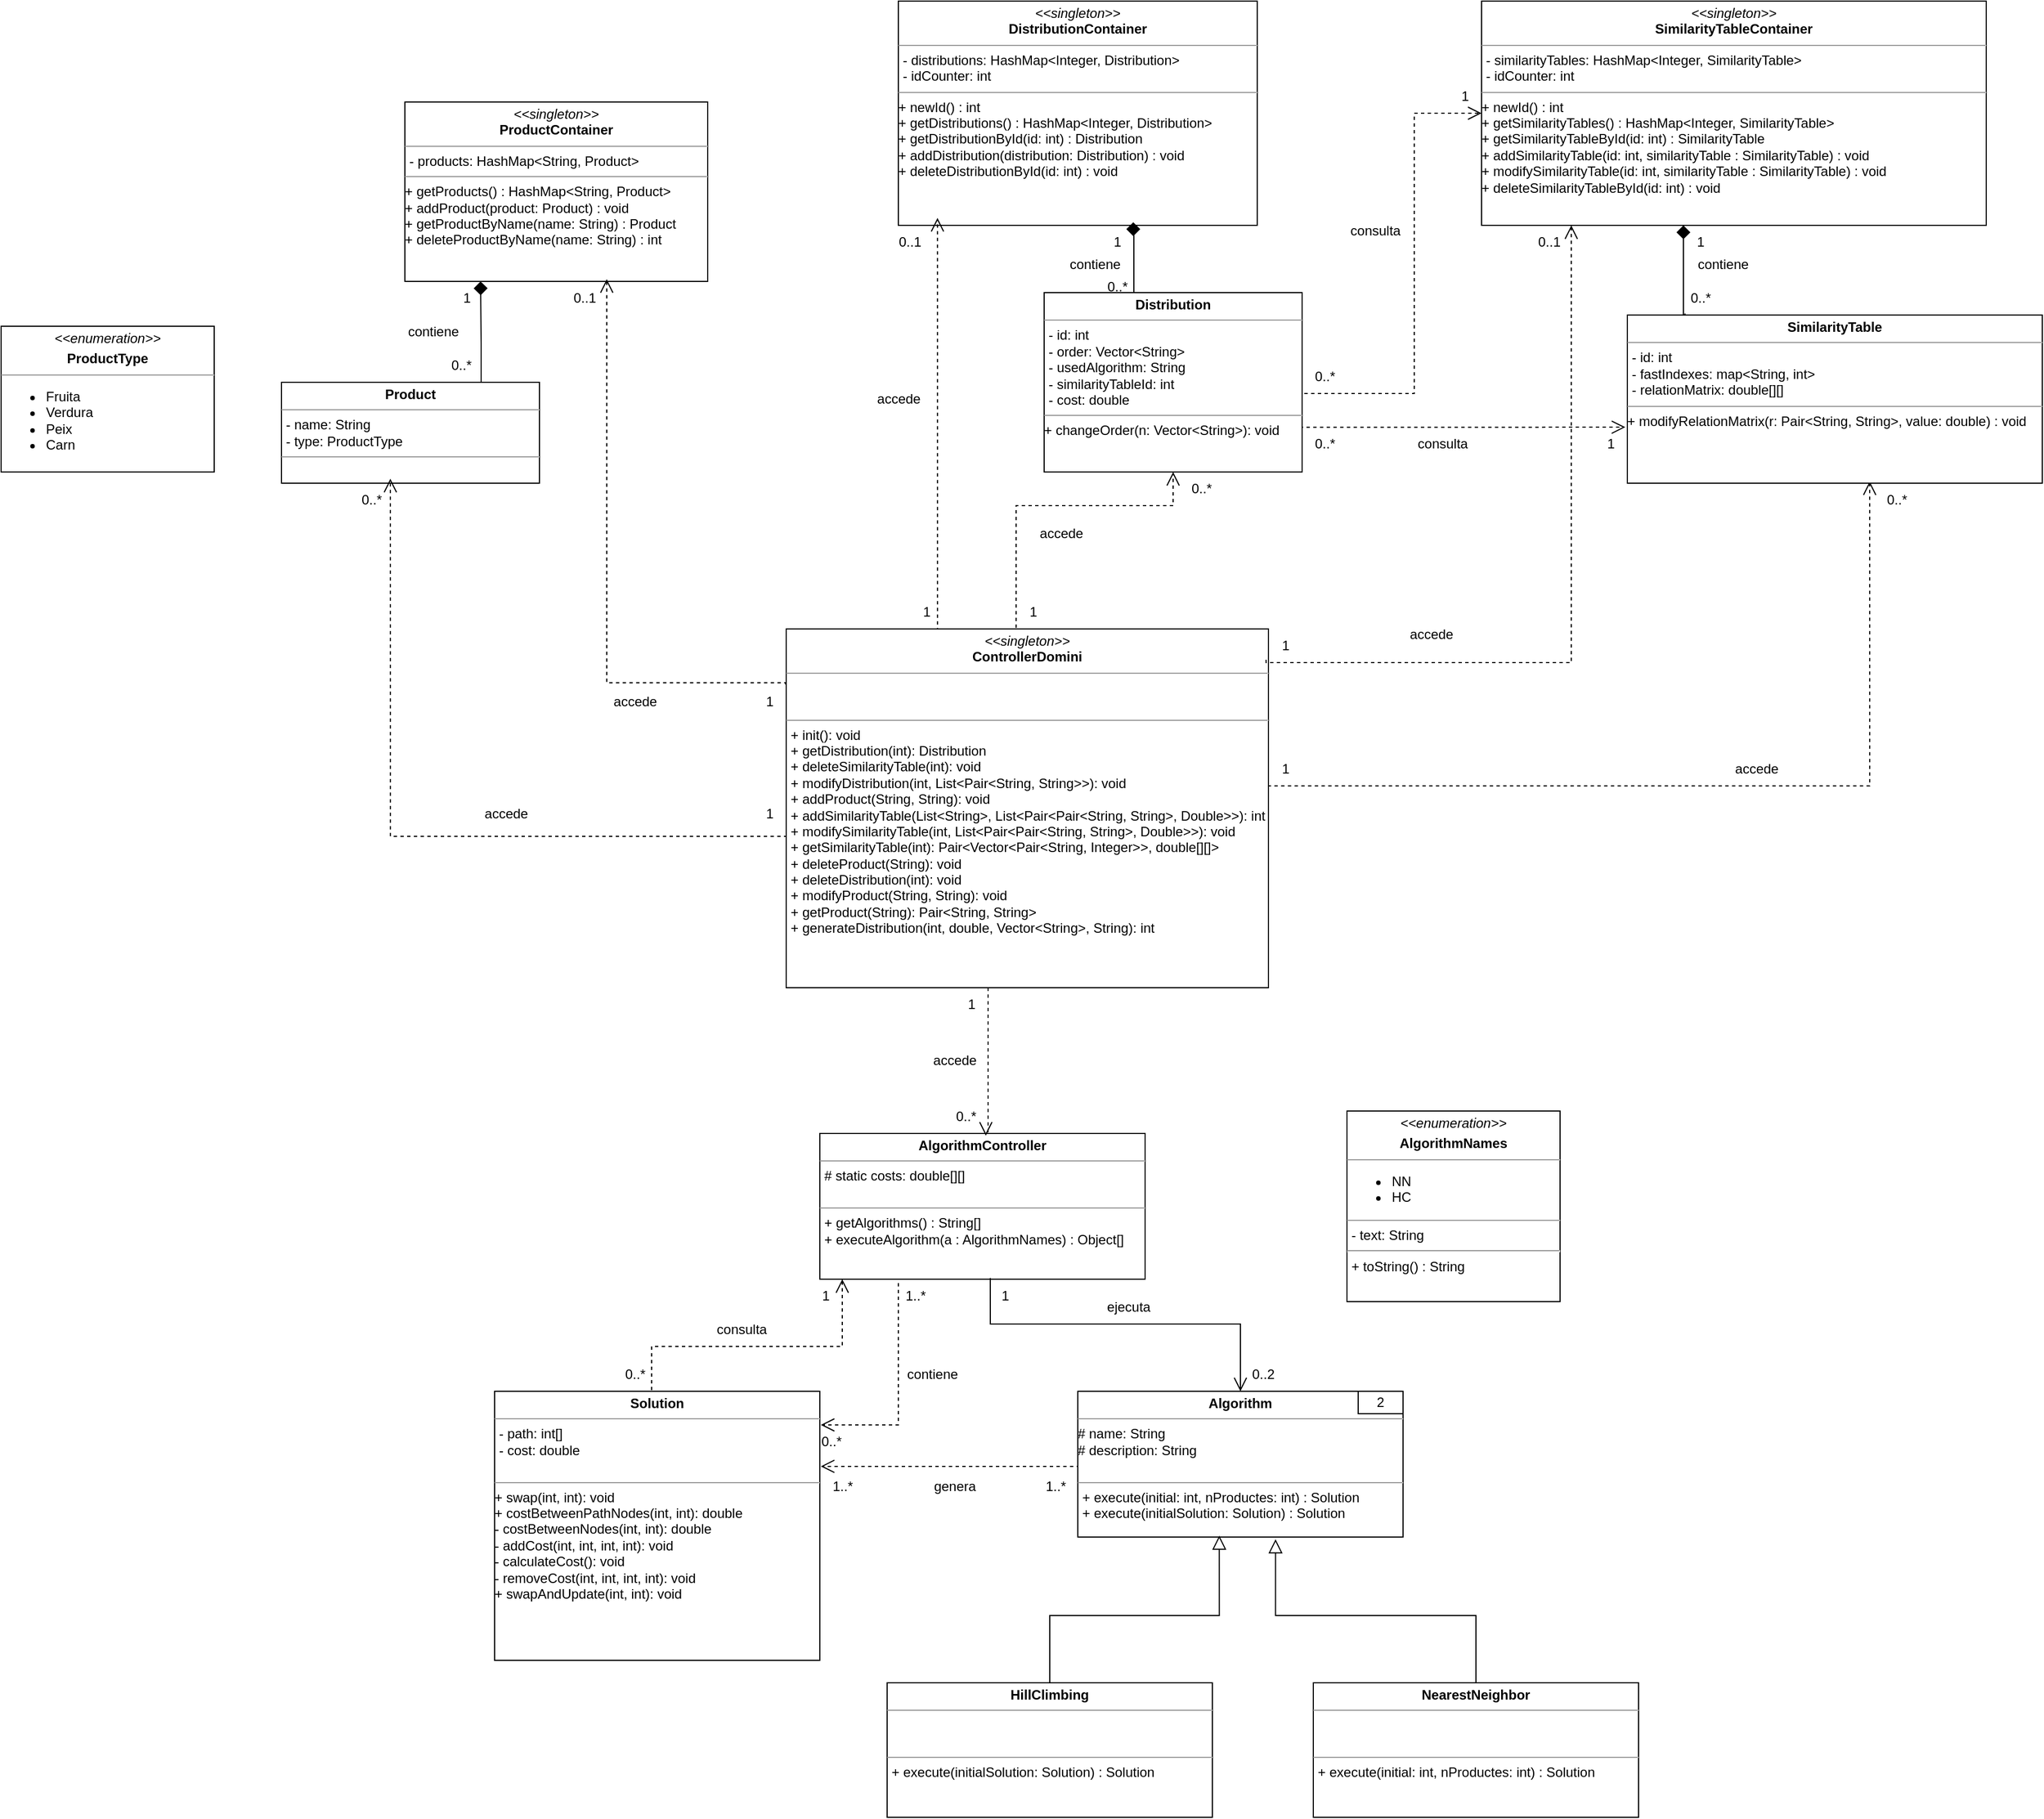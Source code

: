 <mxfile version="24.8.6">
  <diagram name="Page-1" id="c4acf3e9-155e-7222-9cf6-157b1a14988f">
    <mxGraphModel dx="2964" dy="2328" grid="1" gridSize="10" guides="1" tooltips="1" connect="1" arrows="1" fold="1" page="1" pageScale="1" pageWidth="850" pageHeight="1100" background="none" math="0" shadow="0">
      <root>
        <mxCell id="0" />
        <mxCell id="1" parent="0" />
        <mxCell id="5d2195bd80daf111-18" value="&lt;p style=&quot;margin:0px;margin-top:4px;text-align:center;&quot;&gt;&lt;i&gt;&amp;lt;&amp;lt;singleton&amp;gt;&amp;gt;&lt;/i&gt;&lt;b&gt;&lt;br&gt;ControllerDomini&lt;/b&gt;&lt;br&gt;&lt;b&gt;&lt;/b&gt;&lt;/p&gt;&lt;hr size=&quot;1&quot;&gt;&lt;p style=&quot;margin:0px;margin-left:4px;&quot;&gt;&lt;br&gt;&lt;br&gt;&lt;/p&gt;&lt;hr size=&quot;1&quot;&gt;&lt;p style=&quot;margin:0px;margin-left:4px;&quot;&gt;+ init(): void&lt;/p&gt;&lt;p style=&quot;margin:0px;margin-left:4px;&quot;&gt;+ getDistribution(int): Distribution&lt;br&gt;+ deleteSimilarityTable(int): void&lt;br&gt;+ modifyDistribution(int, List&amp;lt;Pair&amp;lt;String, String&amp;gt;&amp;gt;): void&lt;br&gt;+ addProduct(String, String): void&lt;br&gt;+ addSimilarityTable(List&amp;lt;String&amp;gt;, List&amp;lt;Pair&amp;lt;Pair&amp;lt;String, String&amp;gt;, Double&amp;gt;&amp;gt;): int&lt;br&gt;+ modifySimilarityTable(int, List&amp;lt;Pair&amp;lt;Pair&amp;lt;String, String&amp;gt;, Double&amp;gt;&amp;gt;): void&lt;br&gt;+ getSimilarityTable(int): Pair&amp;lt;Vector&amp;lt;Pair&amp;lt;String, Integer&amp;gt;&amp;gt;, double[][]&amp;gt;&lt;br&gt;+ deleteProduct(String): void&lt;br&gt;+ deleteDistribution(int): void&lt;br&gt;+ modifyProduct(String, String): void&lt;br&gt;+ getProduct(String): Pair&amp;lt;String, String&amp;gt;&lt;br&gt;+ generateDistribution(int, double, Vector&amp;lt;String&amp;gt;, String): int&lt;/p&gt;&lt;p style=&quot;margin:0px;margin-left:4px;&quot;&gt;&lt;br&gt;&lt;/p&gt;" style="verticalAlign=top;align=left;overflow=fill;fontSize=12;fontFamily=Helvetica;html=1;rounded=0;shadow=0;comic=0;labelBackgroundColor=none;strokeWidth=1" parent="1" vertex="1">
          <mxGeometry x="100" y="440" width="430" height="320" as="geometry" />
        </mxCell>
        <mxCell id="5d2195bd80daf111-19" value="&lt;p style=&quot;margin:0px;margin-top:4px;text-align:center;&quot;&gt;&lt;i&gt;&amp;lt;&amp;lt;singleton&amp;gt;&amp;gt;&lt;/i&gt;&lt;br&gt;&lt;b&gt;ProductContainer&lt;/b&gt;&lt;br&gt;&lt;/p&gt;&lt;hr size=&quot;1&quot;&gt;&lt;p style=&quot;margin:0px;margin-left:4px;&quot;&gt;- products: HashMap&amp;lt;String, Product&amp;gt;&lt;br&gt;&lt;/p&gt;&lt;hr size=&quot;1&quot;&gt;&lt;div&gt;+ getProducts() : HashMap&amp;lt;String, Product&amp;gt;&lt;/div&gt;&lt;div&gt;+ addProduct(product: Product) : void&lt;/div&gt;&lt;div&gt;+ getProductByName(name: String) : Product&lt;/div&gt;&lt;div&gt;+ deleteProductByName(name: String) : int&lt;/div&gt;&lt;div&gt;&lt;br&gt;&lt;/div&gt;" style="verticalAlign=top;align=left;overflow=fill;fontSize=12;fontFamily=Helvetica;html=1;rounded=0;shadow=0;comic=0;labelBackgroundColor=none;strokeWidth=1" parent="1" vertex="1">
          <mxGeometry x="-240" y="-30" width="270" height="160" as="geometry" />
        </mxCell>
        <mxCell id="o_0gdXoLwNtmtSE5rqsJ-3" value="&lt;p style=&quot;margin:0px;margin-top:4px;text-align:center;&quot;&gt;&lt;b&gt;Product&lt;/b&gt;&lt;br&gt;&lt;/p&gt;&lt;hr size=&quot;1&quot;&gt;&lt;p style=&quot;margin:0px;margin-left:4px;&quot;&gt;- name: String&lt;/p&gt;&lt;p style=&quot;margin:0px;margin-left:4px;&quot;&gt;- type: ProductType&lt;br&gt;&lt;/p&gt;&lt;hr size=&quot;1&quot;&gt;&lt;div&gt;&lt;br&gt;&lt;/div&gt;" style="verticalAlign=top;align=left;overflow=fill;fontSize=12;fontFamily=Helvetica;html=1;rounded=0;shadow=0;comic=0;labelBackgroundColor=none;strokeWidth=1" parent="1" vertex="1">
          <mxGeometry x="-350" y="220" width="230" height="90" as="geometry" />
        </mxCell>
        <mxCell id="o_0gdXoLwNtmtSE5rqsJ-5" value="&lt;p style=&quot;margin:0px;margin-top:4px;text-align:center;&quot;&gt;&lt;i&gt;&amp;lt;&amp;lt;singleton&amp;gt;&amp;gt;&lt;/i&gt;&lt;br&gt;&lt;b&gt;DistributionContainer&lt;/b&gt;&lt;br&gt;&lt;/p&gt;&lt;hr size=&quot;1&quot;&gt;&lt;p style=&quot;margin:0px;margin-left:4px;&quot;&gt;- distributions: HashMap&amp;lt;Integer, Distribution&amp;gt;&lt;/p&gt;&lt;p style=&quot;margin:0px;margin-left:4px;&quot;&gt;- idCounter: int&lt;br&gt;&lt;/p&gt;&lt;hr size=&quot;1&quot;&gt;+ newId() : int&lt;div&gt;+ getDistributions() : HashMap&amp;lt;Integer, Distribution&amp;gt;&lt;/div&gt;&lt;div&gt;+ getDistributionById(id: int) : Distribution&lt;/div&gt;&lt;div&gt;+ addDistribution(distribution: Distribution) : void&lt;/div&gt;&lt;div&gt;+ deleteDistributionById(id: int) : void&lt;/div&gt;&lt;div&gt;&lt;br&gt;&lt;/div&gt;" style="verticalAlign=top;align=left;overflow=fill;fontSize=12;fontFamily=Helvetica;html=1;rounded=0;shadow=0;comic=0;labelBackgroundColor=none;strokeWidth=1" parent="1" vertex="1">
          <mxGeometry x="200" y="-120" width="320" height="200" as="geometry" />
        </mxCell>
        <mxCell id="o_0gdXoLwNtmtSE5rqsJ-8" value="&lt;p style=&quot;margin:0px;margin-top:4px;text-align:center;&quot;&gt;&lt;i&gt;&amp;lt;&amp;lt;singleton&amp;gt;&amp;gt;&lt;/i&gt;&lt;br&gt;&lt;b&gt;SimilarityTableContainer&lt;/b&gt;&lt;br&gt;&lt;/p&gt;&lt;hr size=&quot;1&quot;&gt;&lt;p style=&quot;margin:0px;margin-left:4px;&quot;&gt;- similarityTables: HashMap&amp;lt;Integer, SimilarityTable&amp;gt;&lt;/p&gt;&lt;p style=&quot;margin:0px;margin-left:4px;&quot;&gt;- idCounter: int&lt;br&gt;&lt;/p&gt;&lt;hr size=&quot;1&quot;&gt;+ newId() : int&lt;div&gt;+ getSimilarityTables() : HashMap&amp;lt;Integer, SimilarityTable&amp;gt;&lt;/div&gt;&lt;div&gt;+ getSimilarityTableById(id: int) : SimilarityTable&lt;/div&gt;&lt;div&gt;+ addSimilarityTable(id: int, similarityTable : SimilarityTable) : void&lt;/div&gt;&lt;div&gt;+ modifySimilarityTable(i&lt;span style=&quot;background-color: initial;&quot;&gt;d: int, similarityTable : SimilarityTable) : void&lt;/span&gt;&lt;/div&gt;&lt;div&gt;&lt;span style=&quot;background-color: initial;&quot;&gt;+ deleteSimilarityTableById(id: int) : void&lt;/span&gt;&lt;/div&gt;&lt;div&gt;&lt;br&gt;&lt;/div&gt;&lt;div&gt;&lt;br&gt;&lt;/div&gt;" style="verticalAlign=top;align=left;overflow=fill;fontSize=12;fontFamily=Helvetica;html=1;rounded=0;shadow=0;comic=0;labelBackgroundColor=none;strokeWidth=1" parent="1" vertex="1">
          <mxGeometry x="720" y="-120" width="450" height="200" as="geometry" />
        </mxCell>
        <mxCell id="o_0gdXoLwNtmtSE5rqsJ-13" style="edgeStyle=orthogonalEdgeStyle;rounded=0;html=1;labelBackgroundColor=none;startFill=0;endArrow=open;endFill=0;endSize=10;fontFamily=Verdana;fontSize=10;dashed=1;entryX=0.109;entryY=0.967;entryDx=0;entryDy=0;exitX=0.5;exitY=0;exitDx=0;exitDy=0;entryPerimeter=0;" parent="1" source="5d2195bd80daf111-18" target="o_0gdXoLwNtmtSE5rqsJ-5" edge="1">
          <mxGeometry relative="1" as="geometry">
            <mxPoint x="-115" as="sourcePoint" />
            <mxPoint x="242" y="-143" as="targetPoint" />
            <Array as="points">
              <mxPoint x="235" y="440" />
            </Array>
          </mxGeometry>
        </mxCell>
        <mxCell id="o_0gdXoLwNtmtSE5rqsJ-14" style="edgeStyle=orthogonalEdgeStyle;rounded=0;html=1;labelBackgroundColor=none;startFill=0;endArrow=open;endFill=0;endSize=10;fontFamily=Verdana;fontSize=10;dashed=1;entryX=0.5;entryY=1;entryDx=0;entryDy=0;" parent="1" target="leg5VeV8DFPGX0qlEcWY-4" edge="1">
          <mxGeometry relative="1" as="geometry">
            <mxPoint x="310" y="440" as="sourcePoint" />
            <mxPoint x="449.85" y="298.95" as="targetPoint" />
            <Array as="points">
              <mxPoint x="305" y="440" />
              <mxPoint x="305" y="330" />
              <mxPoint x="445" y="330" />
            </Array>
          </mxGeometry>
        </mxCell>
        <mxCell id="o_0gdXoLwNtmtSE5rqsJ-15" style="edgeStyle=orthogonalEdgeStyle;rounded=0;html=1;labelBackgroundColor=none;startFill=0;endArrow=open;endFill=0;endSize=10;fontFamily=Verdana;fontSize=10;dashed=1;entryX=0.584;entryY=0.989;entryDx=0;entryDy=0;exitX=1;exitY=0.379;exitDx=0;exitDy=0;exitPerimeter=0;entryPerimeter=0;" parent="1" source="5d2195bd80daf111-18" target="leg5VeV8DFPGX0qlEcWY-3" edge="1">
          <mxGeometry relative="1" as="geometry">
            <mxPoint x="320" y="450" as="sourcePoint" />
            <mxPoint x="995" y="305" as="targetPoint" />
            <Array as="points">
              <mxPoint x="1066" y="580" />
            </Array>
          </mxGeometry>
        </mxCell>
        <mxCell id="o_0gdXoLwNtmtSE5rqsJ-16" style="edgeStyle=orthogonalEdgeStyle;rounded=0;html=1;labelBackgroundColor=none;startFill=0;endArrow=open;endFill=0;endSize=10;fontFamily=Verdana;fontSize=10;dashed=1;exitX=0.995;exitY=0.086;exitDx=0;exitDy=0;exitPerimeter=0;" parent="1" source="5d2195bd80daf111-18" edge="1">
          <mxGeometry relative="1" as="geometry">
            <mxPoint x="400" y="503" as="sourcePoint" />
            <mxPoint x="800" y="80" as="targetPoint" />
            <Array as="points">
              <mxPoint x="528" y="470" />
              <mxPoint x="800" y="470" />
            </Array>
          </mxGeometry>
        </mxCell>
        <mxCell id="o_0gdXoLwNtmtSE5rqsJ-17" style="edgeStyle=orthogonalEdgeStyle;rounded=0;html=1;labelBackgroundColor=none;startFill=0;endArrow=open;endFill=0;endSize=10;fontFamily=Verdana;fontSize=10;dashed=1;entryX=0.422;entryY=0.956;entryDx=0;entryDy=0;exitX=0;exitY=0.5;exitDx=0;exitDy=0;entryPerimeter=0;" parent="1" source="5d2195bd80daf111-18" target="o_0gdXoLwNtmtSE5rqsJ-3" edge="1">
          <mxGeometry relative="1" as="geometry">
            <mxPoint x="400" y="503" as="sourcePoint" />
            <mxPoint x="1005" y="315" as="targetPoint" />
            <Array as="points">
              <mxPoint x="-253" y="625" />
            </Array>
          </mxGeometry>
        </mxCell>
        <mxCell id="o_0gdXoLwNtmtSE5rqsJ-19" style="edgeStyle=orthogonalEdgeStyle;rounded=0;html=1;labelBackgroundColor=none;startFill=0;endArrow=open;endFill=0;endSize=10;fontFamily=Verdana;fontSize=10;dashed=1;exitX=-0.001;exitY=0.155;exitDx=0;exitDy=0;exitPerimeter=0;" parent="1" source="5d2195bd80daf111-18" edge="1">
          <mxGeometry relative="1" as="geometry">
            <mxPoint x="90" y="481" as="sourcePoint" />
            <mxPoint x="-60" y="128" as="targetPoint" />
            <Array as="points">
              <mxPoint x="100" y="488" />
              <mxPoint x="-60" y="488" />
            </Array>
          </mxGeometry>
        </mxCell>
        <mxCell id="o_0gdXoLwNtmtSE5rqsJ-20" style="edgeStyle=orthogonalEdgeStyle;rounded=0;html=1;labelBackgroundColor=none;startFill=0;endArrow=diamond;endFill=1;endSize=10;fontFamily=Verdana;fontSize=10;entryX=0.674;entryY=1.017;entryDx=0;entryDy=0;entryPerimeter=0;exitX=0.25;exitY=0;exitDx=0;exitDy=0;" parent="1" source="leg5VeV8DFPGX0qlEcWY-4" target="o_0gdXoLwNtmtSE5rqsJ-5" edge="1">
          <mxGeometry relative="1" as="geometry">
            <mxPoint x="365" y="148" as="sourcePoint" />
            <mxPoint x="245" y="86" as="targetPoint" />
            <Array as="points">
              <mxPoint x="387" y="175" />
              <mxPoint x="410" y="175" />
              <mxPoint x="410" y="83" />
            </Array>
          </mxGeometry>
        </mxCell>
        <mxCell id="o_0gdXoLwNtmtSE5rqsJ-21" style="edgeStyle=orthogonalEdgeStyle;rounded=0;html=1;labelBackgroundColor=none;startFill=0;endArrow=diamond;endFill=1;endSize=10;fontFamily=Verdana;fontSize=10;exitX=0.22;exitY=-0.009;exitDx=0;exitDy=0;exitPerimeter=0;" parent="1" edge="1">
          <mxGeometry relative="1" as="geometry">
            <mxPoint x="901.34" y="158.65" as="sourcePoint" />
            <mxPoint x="900" y="80" as="targetPoint" />
            <Array as="points">
              <mxPoint x="900.94" y="176" />
              <mxPoint x="899.94" y="176" />
            </Array>
          </mxGeometry>
        </mxCell>
        <mxCell id="o_0gdXoLwNtmtSE5rqsJ-22" style="edgeStyle=orthogonalEdgeStyle;rounded=0;html=1;labelBackgroundColor=none;startFill=0;endArrow=diamond;endFill=1;endSize=10;fontFamily=Verdana;fontSize=10;entryX=0.25;entryY=1;entryDx=0;entryDy=0;exitX=0.75;exitY=0;exitDx=0;exitDy=0;" parent="1" source="o_0gdXoLwNtmtSE5rqsJ-3" target="5d2195bd80daf111-19" edge="1">
          <mxGeometry relative="1" as="geometry">
            <mxPoint x="-182" y="170" as="sourcePoint" />
            <mxPoint x="375" y="92" as="targetPoint" />
            <Array as="points">
              <mxPoint x="-172" y="220" />
              <mxPoint x="-172" y="185" />
            </Array>
          </mxGeometry>
        </mxCell>
        <mxCell id="o_0gdXoLwNtmtSE5rqsJ-23" value="&lt;p style=&quot;margin:0px;margin-top:4px;text-align:center;&quot;&gt;&lt;b&gt;AlgorithmController&lt;/b&gt;&lt;br&gt;&lt;/p&gt;&lt;hr size=&quot;1&quot;&gt;&lt;p style=&quot;margin:0px;margin-left:4px;&quot;&gt;# static costs: double[][]&lt;br&gt;&lt;/p&gt;&lt;p style=&quot;margin:0px;margin-left:4px;&quot;&gt;&lt;br&gt;&lt;/p&gt;&lt;hr size=&quot;1&quot;&gt;&lt;p style=&quot;margin:0px;margin-left:4px;&quot;&gt;+ getAlgorithms() : String[]&lt;/p&gt;&lt;p style=&quot;margin:0px;margin-left:4px;&quot;&gt;+ executeAlgorithm(a : AlgorithmNames) : Object[]&lt;br&gt;&lt;/p&gt;" style="verticalAlign=top;align=left;overflow=fill;fontSize=12;fontFamily=Helvetica;html=1;rounded=0;shadow=0;comic=0;labelBackgroundColor=none;strokeWidth=1" parent="1" vertex="1">
          <mxGeometry x="130" y="890" width="290" height="130" as="geometry" />
        </mxCell>
        <mxCell id="o_0gdXoLwNtmtSE5rqsJ-24" value="&lt;p style=&quot;margin:0px;margin-top:4px;text-align:center;&quot;&gt;&lt;b&gt;Algorithm&lt;/b&gt;&lt;br&gt;&lt;/p&gt;&lt;hr size=&quot;1&quot;&gt;&lt;div&gt;# name: String&lt;/div&gt;&lt;div&gt;# description: String&lt;/div&gt;&lt;p style=&quot;margin:0px;margin-left:4px;&quot;&gt;&lt;br&gt;&lt;/p&gt;&lt;hr size=&quot;1&quot;&gt;&lt;p style=&quot;margin:0px;margin-left:4px;&quot;&gt;+ execute(initial: int, nProductes: int) : Solution&lt;br&gt;&lt;/p&gt;&lt;p style=&quot;margin:0px;margin-left:4px;&quot;&gt;+ execute(initialSolution: Solution) : Solution&lt;br&gt;&lt;/p&gt;" style="verticalAlign=top;align=left;overflow=fill;fontSize=12;fontFamily=Helvetica;html=1;rounded=0;shadow=0;comic=0;labelBackgroundColor=none;strokeWidth=1" parent="1" vertex="1">
          <mxGeometry x="360" y="1120" width="290" height="130" as="geometry" />
        </mxCell>
        <mxCell id="o_0gdXoLwNtmtSE5rqsJ-25" value="&lt;p style=&quot;margin:0px;margin-top:4px;text-align:center;&quot;&gt;&lt;b&gt;HillClimbing&lt;/b&gt;&lt;br&gt;&lt;/p&gt;&lt;hr size=&quot;1&quot;&gt;&lt;div&gt;&lt;br&gt;&lt;/div&gt;&lt;br&gt;&lt;hr size=&quot;1&quot;&gt;&lt;p style=&quot;margin:0px;margin-left:4px;&quot;&gt;+ execute(initialSolution: Solution) : Solution&lt;br&gt;&lt;/p&gt;" style="verticalAlign=top;align=left;overflow=fill;fontSize=12;fontFamily=Helvetica;html=1;rounded=0;shadow=0;comic=0;labelBackgroundColor=none;strokeWidth=1" parent="1" vertex="1">
          <mxGeometry x="190" y="1380" width="290" height="120" as="geometry" />
        </mxCell>
        <mxCell id="o_0gdXoLwNtmtSE5rqsJ-26" value="&lt;p style=&quot;margin:0px;margin-top:4px;text-align:center;&quot;&gt;&lt;b&gt;NearestNeighbor&lt;/b&gt;&lt;br&gt;&lt;/p&gt;&lt;hr size=&quot;1&quot;&gt;&lt;div&gt;&lt;br&gt;&lt;/div&gt;&lt;br&gt;&lt;hr size=&quot;1&quot;&gt;&lt;p style=&quot;margin:0px;margin-left:4px;&quot;&gt;+ execute(initial: int, nProductes: int) : Solution&lt;/p&gt;" style="verticalAlign=top;align=left;overflow=fill;fontSize=12;fontFamily=Helvetica;html=1;rounded=0;shadow=0;comic=0;labelBackgroundColor=none;strokeWidth=1" parent="1" vertex="1">
          <mxGeometry x="570" y="1380" width="290" height="120" as="geometry" />
        </mxCell>
        <mxCell id="o_0gdXoLwNtmtSE5rqsJ-27" value="&lt;p style=&quot;margin:0px;margin-top:4px;text-align:center;&quot;&gt;&lt;i&gt;&amp;lt;&amp;lt;enumeration&amp;gt;&amp;gt;&lt;/i&gt;&lt;/p&gt;&lt;p style=&quot;margin:0px;margin-top:4px;text-align:center;&quot;&gt;&lt;b&gt;AlgorithmNames&lt;/b&gt;&lt;br&gt;&lt;/p&gt;&lt;hr size=&quot;1&quot;&gt;&lt;ul&gt;&lt;li&gt;NN&lt;/li&gt;&lt;li&gt;HC&lt;br&gt;&lt;/li&gt;&lt;/ul&gt;&lt;hr size=&quot;1&quot;&gt;&lt;p style=&quot;margin:0px;margin-left:4px;&quot;&gt;- text: String&lt;br&gt;&lt;/p&gt;&lt;hr&gt;&lt;p style=&quot;margin:0px;margin-left:4px;&quot;&gt;+ toString() : String&lt;br&gt;&lt;/p&gt;" style="verticalAlign=top;align=left;overflow=fill;fontSize=12;fontFamily=Helvetica;html=1;rounded=0;shadow=0;comic=0;labelBackgroundColor=none;strokeWidth=1" parent="1" vertex="1">
          <mxGeometry x="600" y="870" width="190" height="170" as="geometry" />
        </mxCell>
        <mxCell id="o_0gdXoLwNtmtSE5rqsJ-28" value="&lt;p style=&quot;margin:0px;margin-top:4px;text-align:center;&quot;&gt;&lt;b&gt;Solution&lt;/b&gt;&lt;br&gt;&lt;/p&gt;&lt;hr size=&quot;1&quot;&gt;&lt;p style=&quot;margin:0px;margin-left:4px;&quot;&gt;- path: int[]&lt;/p&gt;&lt;p style=&quot;margin:0px;margin-left:4px;&quot;&gt;- cost: double&lt;br&gt;&lt;/p&gt;&lt;p style=&quot;margin:0px;margin-left:4px;&quot;&gt;&lt;br&gt;&lt;/p&gt;&lt;hr size=&quot;1&quot;&gt;+ swap(int, int): void&lt;br&gt;+ costBetweenPathNodes(int, int): double&lt;br&gt;- costBetweenNodes(int, int): double&lt;br&gt;- addCost(int, int, int, int): void&lt;br&gt;- calculateCost(): void&lt;br&gt;- removeCost(int, int, int, int): void&lt;br&gt;+ swapAndUpdate(int, int): void&lt;p style=&quot;margin:0px;margin-left:4px;&quot;&gt;&lt;br&gt;&lt;/p&gt;&lt;p style=&quot;margin:0px;margin-left:4px;&quot;&gt;&lt;br&gt;&lt;/p&gt;&lt;p style=&quot;margin:0px;margin-left:4px;&quot;&gt;&lt;br&gt;&lt;/p&gt;" style="verticalAlign=top;align=left;overflow=fill;fontSize=12;fontFamily=Helvetica;html=1;rounded=0;shadow=0;comic=0;labelBackgroundColor=none;strokeWidth=1" parent="1" vertex="1">
          <mxGeometry x="-160" y="1120" width="290" height="240" as="geometry" />
        </mxCell>
        <mxCell id="o_0gdXoLwNtmtSE5rqsJ-29" style="edgeStyle=orthogonalEdgeStyle;rounded=0;html=1;labelBackgroundColor=none;startFill=0;endArrow=open;endFill=0;endSize=10;fontFamily=Verdana;fontSize=10;dashed=1;entryX=0.95;entryY=1.067;entryDx=0;entryDy=0;entryPerimeter=0;" parent="1" target="ZE3-q8Mmw-gpvnjC5klC-24" edge="1">
          <mxGeometry relative="1" as="geometry">
            <mxPoint x="280" y="760" as="sourcePoint" />
            <mxPoint x="-243" y="281" as="targetPoint" />
            <Array as="points">
              <mxPoint x="280" y="760" />
              <mxPoint x="280" y="890" />
              <mxPoint x="278" y="890" />
            </Array>
          </mxGeometry>
        </mxCell>
        <mxCell id="o_0gdXoLwNtmtSE5rqsJ-31" style="edgeStyle=orthogonalEdgeStyle;rounded=0;html=1;labelBackgroundColor=none;startFill=0;endArrow=open;endFill=0;endSize=10;fontFamily=Verdana;fontSize=10;exitX=0.524;exitY=0.992;exitDx=0;exitDy=0;exitPerimeter=0;entryX=0.5;entryY=0;entryDx=0;entryDy=0;startArrow=none;targetPerimeterSpacing=10;sourcePerimeterSpacing=10;startSize=10;" parent="1" source="o_0gdXoLwNtmtSE5rqsJ-23" target="o_0gdXoLwNtmtSE5rqsJ-24" edge="1">
          <mxGeometry relative="1" as="geometry">
            <mxPoint x="285" y="1030" as="sourcePoint" />
            <mxPoint x="510" y="1150" as="targetPoint" />
            <Array as="points">
              <mxPoint x="282" y="1060" />
              <mxPoint x="505" y="1060" />
            </Array>
          </mxGeometry>
        </mxCell>
        <mxCell id="o_0gdXoLwNtmtSE5rqsJ-32" style="edgeStyle=orthogonalEdgeStyle;rounded=0;html=1;labelBackgroundColor=none;startFill=0;endArrow=open;endFill=0;endSize=10;fontFamily=Verdana;fontSize=10;dashed=1;entryX=1.003;entryY=0.279;entryDx=0;entryDy=0;entryPerimeter=0;exitX=0;exitY=0.5;exitDx=0;exitDy=0;" parent="1" source="o_0gdXoLwNtmtSE5rqsJ-24" target="o_0gdXoLwNtmtSE5rqsJ-28" edge="1">
          <mxGeometry relative="1" as="geometry">
            <mxPoint x="260" y="1030" as="sourcePoint" />
            <mxPoint x="9" y="1126" as="targetPoint" />
            <Array as="points">
              <mxPoint x="360" y="1187" />
            </Array>
          </mxGeometry>
        </mxCell>
        <mxCell id="leg5VeV8DFPGX0qlEcWY-1" style="edgeStyle=orthogonalEdgeStyle;rounded=0;html=1;labelBackgroundColor=none;startFill=0;endArrow=block;endFill=0;endSize=10;fontFamily=Verdana;fontSize=10;exitX=0.5;exitY=0;exitDx=0;exitDy=0;entryX=0.435;entryY=0.99;entryDx=0;entryDy=0;entryPerimeter=0;" parent="1" source="o_0gdXoLwNtmtSE5rqsJ-25" target="o_0gdXoLwNtmtSE5rqsJ-24" edge="1">
          <mxGeometry relative="1" as="geometry">
            <mxPoint x="413" y="1340" as="sourcePoint" />
            <mxPoint x="450" y="1250" as="targetPoint" />
            <Array as="points">
              <mxPoint x="335" y="1320" />
              <mxPoint x="486" y="1320" />
            </Array>
          </mxGeometry>
        </mxCell>
        <mxCell id="leg5VeV8DFPGX0qlEcWY-2" style="edgeStyle=orthogonalEdgeStyle;rounded=0;html=1;labelBackgroundColor=none;startFill=0;endArrow=block;endFill=0;endSize=10;fontFamily=Verdana;fontSize=10;exitX=0.5;exitY=0;exitDx=0;exitDy=0;entryX=0.608;entryY=1.015;entryDx=0;entryDy=0;entryPerimeter=0;" parent="1" source="o_0gdXoLwNtmtSE5rqsJ-26" target="o_0gdXoLwNtmtSE5rqsJ-24" edge="1">
          <mxGeometry relative="1" as="geometry">
            <mxPoint x="345" y="1390" as="sourcePoint" />
            <mxPoint x="510" y="1260" as="targetPoint" />
            <Array as="points">
              <mxPoint x="715" y="1320" />
              <mxPoint x="536" y="1320" />
            </Array>
          </mxGeometry>
        </mxCell>
        <mxCell id="leg5VeV8DFPGX0qlEcWY-3" value="&lt;p style=&quot;margin:0px;margin-top:4px;text-align:center;&quot;&gt;&lt;b&gt;SimilarityTable&lt;/b&gt;&lt;br&gt;&lt;/p&gt;&lt;hr size=&quot;1&quot;&gt;&lt;p style=&quot;margin:0px;margin-left:4px;&quot;&gt;- id: int&lt;/p&gt;&lt;p style=&quot;margin:0px;margin-left:4px;&quot;&gt;- fastIndexes: map&amp;lt;String, int&amp;gt;&lt;/p&gt;&lt;p style=&quot;margin:0px;margin-left:4px;&quot;&gt;- relationMatrix: double[][]&lt;br&gt;&lt;/p&gt;&lt;hr size=&quot;1&quot;&gt;+ modifyRelationMatrix(r: Pair&amp;lt;String, String&amp;gt;, value: double) : void" style="verticalAlign=top;align=left;overflow=fill;fontSize=12;fontFamily=Helvetica;html=1;rounded=0;shadow=0;comic=0;labelBackgroundColor=none;strokeWidth=1" parent="1" vertex="1">
          <mxGeometry x="850" y="160" width="370" height="150" as="geometry" />
        </mxCell>
        <mxCell id="leg5VeV8DFPGX0qlEcWY-4" value="&lt;p style=&quot;margin:0px;margin-top:4px;text-align:center;&quot;&gt;&lt;b&gt;Distribution&lt;/b&gt;&lt;br&gt;&lt;/p&gt;&lt;hr size=&quot;1&quot;&gt;&lt;p style=&quot;margin:0px;margin-left:4px;&quot;&gt;- id: int&lt;/p&gt;&lt;p style=&quot;margin:0px;margin-left:4px;&quot;&gt;- order: Vector&amp;lt;String&amp;gt;&lt;br&gt;&lt;/p&gt;&lt;p style=&quot;margin:0px;margin-left:4px;&quot;&gt;- usedAlgorithm: String&lt;br&gt; - similarityTableId: int&lt;br&gt; - cost: double&lt;br&gt;&lt;/p&gt;&lt;hr size=&quot;1&quot;&gt;+ changeOrder(n: Vector&amp;lt;String&amp;gt;): void" style="verticalAlign=top;align=left;overflow=fill;fontSize=12;fontFamily=Helvetica;html=1;rounded=0;shadow=0;comic=0;labelBackgroundColor=none;strokeWidth=1" parent="1" vertex="1">
          <mxGeometry x="330" y="140" width="230" height="160" as="geometry" />
        </mxCell>
        <mxCell id="leg5VeV8DFPGX0qlEcWY-5" value="&lt;p style=&quot;margin:0px;margin-top:4px;text-align:center;&quot;&gt;&lt;i&gt;&amp;lt;&amp;lt;enumeration&amp;gt;&amp;gt;&lt;/i&gt;&lt;/p&gt;&lt;p style=&quot;margin:0px;margin-top:4px;text-align:center;&quot;&gt;&lt;b&gt;ProductType&lt;/b&gt;&lt;br&gt;&lt;/p&gt;&lt;hr size=&quot;1&quot;&gt;&lt;ul&gt;&lt;li&gt;Fruita&lt;/li&gt;&lt;li&gt;Verdura&lt;/li&gt;&lt;li&gt;Peix&lt;/li&gt;&lt;li&gt;Carn&lt;/li&gt;&lt;/ul&gt;&lt;p style=&quot;margin:0px;margin-left:4px;&quot;&gt;&lt;br&gt;&lt;/p&gt;" style="verticalAlign=top;align=left;overflow=fill;fontSize=12;fontFamily=Helvetica;html=1;rounded=0;shadow=0;comic=0;labelBackgroundColor=none;strokeWidth=1;glass=0;" parent="1" vertex="1">
          <mxGeometry x="-600" y="170" width="190" height="130" as="geometry" />
        </mxCell>
        <mxCell id="nTUu2g0M1OLb6VzCR0vO-1" style="edgeStyle=orthogonalEdgeStyle;rounded=0;html=1;labelBackgroundColor=none;startFill=0;endArrow=open;endFill=0;endSize=10;fontFamily=Verdana;fontSize=10;entryX=0;entryY=0.5;entryDx=0;entryDy=0;exitX=1;exitY=0.5;exitDx=0;exitDy=0;dashed=1;" parent="1" source="leg5VeV8DFPGX0qlEcWY-4" target="o_0gdXoLwNtmtSE5rqsJ-8" edge="1">
          <mxGeometry relative="1" as="geometry">
            <mxPoint x="580" y="230" as="sourcePoint" />
            <mxPoint x="455" y="300" as="targetPoint" />
            <Array as="points">
              <mxPoint x="560" y="230" />
              <mxPoint x="660" y="230" />
              <mxPoint x="660" y="-20" />
            </Array>
          </mxGeometry>
        </mxCell>
        <mxCell id="ZE3-q8Mmw-gpvnjC5klC-3" value="accede" style="text;html=1;align=center;verticalAlign=middle;resizable=0;points=[];autosize=1;strokeColor=none;fillColor=none;" parent="1" vertex="1">
          <mxGeometry x="315" y="340" width="60" height="30" as="geometry" />
        </mxCell>
        <mxCell id="ZE3-q8Mmw-gpvnjC5klC-4" value="accede" style="text;html=1;align=center;verticalAlign=middle;resizable=0;points=[];autosize=1;strokeColor=none;fillColor=none;" parent="1" vertex="1">
          <mxGeometry x="170" y="220" width="60" height="30" as="geometry" />
        </mxCell>
        <mxCell id="ZE3-q8Mmw-gpvnjC5klC-5" value="accede" style="text;html=1;align=center;verticalAlign=middle;resizable=0;points=[];autosize=1;strokeColor=none;fillColor=none;" parent="1" vertex="1">
          <mxGeometry x="-65" y="490" width="60" height="30" as="geometry" />
        </mxCell>
        <mxCell id="ZE3-q8Mmw-gpvnjC5klC-6" value="accede" style="text;html=1;align=center;verticalAlign=middle;resizable=0;points=[];autosize=1;strokeColor=none;fillColor=none;" parent="1" vertex="1">
          <mxGeometry x="-180" y="590" width="60" height="30" as="geometry" />
        </mxCell>
        <mxCell id="ZE3-q8Mmw-gpvnjC5klC-7" value="accede" style="text;html=1;align=center;verticalAlign=middle;resizable=0;points=[];autosize=1;strokeColor=none;fillColor=none;" parent="1" vertex="1">
          <mxGeometry x="645" y="430" width="60" height="30" as="geometry" />
        </mxCell>
        <mxCell id="ZE3-q8Mmw-gpvnjC5klC-8" value="accede" style="text;html=1;align=center;verticalAlign=middle;resizable=0;points=[];autosize=1;strokeColor=none;fillColor=none;" parent="1" vertex="1">
          <mxGeometry x="935" y="550" width="60" height="30" as="geometry" />
        </mxCell>
        <mxCell id="ZE3-q8Mmw-gpvnjC5klC-9" value="accede" style="text;html=1;align=center;verticalAlign=middle;resizable=0;points=[];autosize=1;strokeColor=none;fillColor=none;" parent="1" vertex="1">
          <mxGeometry x="220" y="810" width="60" height="30" as="geometry" />
        </mxCell>
        <mxCell id="ZE3-q8Mmw-gpvnjC5klC-10" value="ejecuta" style="text;html=1;align=center;verticalAlign=middle;resizable=0;points=[];autosize=1;strokeColor=none;fillColor=none;" parent="1" vertex="1">
          <mxGeometry x="375" y="1030" width="60" height="30" as="geometry" />
        </mxCell>
        <mxCell id="ZE3-q8Mmw-gpvnjC5klC-11" value="contiene" style="text;html=1;align=center;verticalAlign=middle;resizable=0;points=[];autosize=1;strokeColor=none;fillColor=none;" parent="1" vertex="1">
          <mxGeometry x="-250" y="160" width="70" height="30" as="geometry" />
        </mxCell>
        <mxCell id="ZE3-q8Mmw-gpvnjC5klC-16" value="genera" style="text;html=1;align=center;verticalAlign=middle;resizable=0;points=[];autosize=1;strokeColor=none;fillColor=none;" parent="1" vertex="1">
          <mxGeometry x="220" y="1190" width="60" height="30" as="geometry" />
        </mxCell>
        <mxCell id="ZE3-q8Mmw-gpvnjC5klC-17" style="edgeStyle=orthogonalEdgeStyle;rounded=0;html=1;labelBackgroundColor=none;startFill=0;endArrow=open;endFill=0;endSize=10;fontFamily=Verdana;fontSize=10;dashed=1;exitX=0.5;exitY=0;exitDx=0;exitDy=0;" parent="1" source="o_0gdXoLwNtmtSE5rqsJ-28" edge="1">
          <mxGeometry relative="1" as="geometry">
            <mxPoint x="370" y="1195" as="sourcePoint" />
            <mxPoint x="150" y="1020" as="targetPoint" />
            <Array as="points">
              <mxPoint x="-20" y="1120" />
              <mxPoint x="-20" y="1080" />
              <mxPoint x="150" y="1080" />
              <mxPoint x="150" y="1020" />
            </Array>
          </mxGeometry>
        </mxCell>
        <mxCell id="ZE3-q8Mmw-gpvnjC5klC-18" value="consulta" style="text;html=1;align=center;verticalAlign=middle;resizable=0;points=[];autosize=1;strokeColor=none;fillColor=none;" parent="1" vertex="1">
          <mxGeometry x="25" y="1050" width="70" height="30" as="geometry" />
        </mxCell>
        <mxCell id="ZE3-q8Mmw-gpvnjC5klC-19" style="edgeStyle=orthogonalEdgeStyle;rounded=0;html=1;labelBackgroundColor=none;startFill=0;endArrow=open;endFill=0;endSize=10;fontFamily=Verdana;fontSize=10;dashed=1;entryX=1.003;entryY=0.125;entryDx=0;entryDy=0;entryPerimeter=0;exitX=0.25;exitY=1;exitDx=0;exitDy=0;" parent="1" source="o_0gdXoLwNtmtSE5rqsJ-23" target="o_0gdXoLwNtmtSE5rqsJ-28" edge="1">
          <mxGeometry relative="1" as="geometry">
            <mxPoint x="200" y="1130" as="sourcePoint" />
            <mxPoint x="160" y="1030" as="targetPoint" />
            <Array as="points">
              <mxPoint x="200" y="1020" />
              <mxPoint x="200" y="1150" />
            </Array>
          </mxGeometry>
        </mxCell>
        <mxCell id="ZE3-q8Mmw-gpvnjC5klC-20" value="contiene" style="text;html=1;align=center;verticalAlign=middle;resizable=0;points=[];autosize=1;strokeColor=none;fillColor=none;" parent="1" vertex="1">
          <mxGeometry x="195" y="1090" width="70" height="30" as="geometry" />
        </mxCell>
        <mxCell id="ZE3-q8Mmw-gpvnjC5klC-22" value="0..2" style="text;html=1;align=center;verticalAlign=middle;resizable=0;points=[];autosize=1;strokeColor=none;fillColor=none;" parent="1" vertex="1">
          <mxGeometry x="505" y="1090" width="40" height="30" as="geometry" />
        </mxCell>
        <mxCell id="ZE3-q8Mmw-gpvnjC5klC-24" value="0..*" style="text;html=1;align=center;verticalAlign=middle;resizable=0;points=[];autosize=1;strokeColor=none;fillColor=none;" parent="1" vertex="1">
          <mxGeometry x="240" y="860" width="40" height="30" as="geometry" />
        </mxCell>
        <mxCell id="ZE3-q8Mmw-gpvnjC5klC-25" value="0..1" style="text;html=1;align=center;verticalAlign=middle;resizable=0;points=[];autosize=1;strokeColor=none;fillColor=none;" parent="1" vertex="1">
          <mxGeometry x="760" y="80" width="40" height="30" as="geometry" />
        </mxCell>
        <mxCell id="ZE3-q8Mmw-gpvnjC5klC-26" value="0..1" style="text;html=1;align=center;verticalAlign=middle;resizable=0;points=[];autosize=1;strokeColor=none;fillColor=none;" parent="1" vertex="1">
          <mxGeometry x="190" y="80" width="40" height="30" as="geometry" />
        </mxCell>
        <mxCell id="ZE3-q8Mmw-gpvnjC5klC-27" value="0..*" style="text;html=1;align=center;verticalAlign=middle;resizable=0;points=[];autosize=1;strokeColor=none;fillColor=none;" parent="1" vertex="1">
          <mxGeometry x="450" y="300" width="40" height="30" as="geometry" />
        </mxCell>
        <mxCell id="ZE3-q8Mmw-gpvnjC5klC-29" value="0..*" style="text;html=1;align=center;verticalAlign=middle;resizable=0;points=[];autosize=1;strokeColor=none;fillColor=none;" parent="1" vertex="1">
          <mxGeometry x="1070" y="310" width="40" height="30" as="geometry" />
        </mxCell>
        <mxCell id="ZE3-q8Mmw-gpvnjC5klC-30" value="0..1" style="text;html=1;align=center;verticalAlign=middle;resizable=0;points=[];autosize=1;strokeColor=none;fillColor=none;" parent="1" vertex="1">
          <mxGeometry x="-100" y="130" width="40" height="30" as="geometry" />
        </mxCell>
        <mxCell id="ZE3-q8Mmw-gpvnjC5klC-32" value="0..*" style="text;html=1;align=center;verticalAlign=middle;resizable=0;points=[];autosize=1;strokeColor=none;fillColor=none;" parent="1" vertex="1">
          <mxGeometry x="-290" y="310" width="40" height="30" as="geometry" />
        </mxCell>
        <mxCell id="ZE3-q8Mmw-gpvnjC5klC-34" value="1" style="text;html=1;align=center;verticalAlign=middle;resizable=0;points=[];autosize=1;strokeColor=none;fillColor=none;" parent="1" vertex="1">
          <mxGeometry x="120" y="1020" width="30" height="30" as="geometry" />
        </mxCell>
        <mxCell id="ZE3-q8Mmw-gpvnjC5klC-35" value="0..*" style="text;html=1;align=center;verticalAlign=middle;resizable=0;points=[];autosize=1;strokeColor=none;fillColor=none;" parent="1" vertex="1">
          <mxGeometry x="120" y="1150" width="40" height="30" as="geometry" />
        </mxCell>
        <mxCell id="ZE3-q8Mmw-gpvnjC5klC-36" value="1..*" style="text;html=1;align=center;verticalAlign=middle;resizable=0;points=[];autosize=1;strokeColor=none;fillColor=none;" parent="1" vertex="1">
          <mxGeometry x="130" y="1190" width="40" height="30" as="geometry" />
        </mxCell>
        <mxCell id="ZE3-q8Mmw-gpvnjC5klC-37" value="1" style="text;html=1;align=center;verticalAlign=middle;resizable=0;points=[];autosize=1;strokeColor=none;fillColor=none;" parent="1" vertex="1">
          <mxGeometry x="-200" y="130" width="30" height="30" as="geometry" />
        </mxCell>
        <mxCell id="ZE3-q8Mmw-gpvnjC5klC-38" value="1" style="text;html=1;align=center;verticalAlign=middle;resizable=0;points=[];autosize=1;strokeColor=none;fillColor=none;" parent="1" vertex="1">
          <mxGeometry x="380" y="80" width="30" height="30" as="geometry" />
        </mxCell>
        <mxCell id="ZE3-q8Mmw-gpvnjC5klC-39" value="1" style="text;html=1;align=center;verticalAlign=middle;resizable=0;points=[];autosize=1;strokeColor=none;fillColor=none;" parent="1" vertex="1">
          <mxGeometry x="900" y="80" width="30" height="30" as="geometry" />
        </mxCell>
        <mxCell id="ZE3-q8Mmw-gpvnjC5klC-41" value="0..*" style="text;html=1;align=center;verticalAlign=middle;resizable=0;points=[];autosize=1;strokeColor=none;fillColor=none;" parent="1" vertex="1">
          <mxGeometry x="-210" y="190" width="40" height="30" as="geometry" />
        </mxCell>
        <mxCell id="ZE3-q8Mmw-gpvnjC5klC-42" value="0..*" style="text;html=1;align=center;verticalAlign=middle;resizable=0;points=[];autosize=1;strokeColor=none;fillColor=none;" parent="1" vertex="1">
          <mxGeometry x="375" y="120" width="40" height="30" as="geometry" />
        </mxCell>
        <mxCell id="ZE3-q8Mmw-gpvnjC5klC-43" value="0..*" style="text;html=1;align=center;verticalAlign=middle;resizable=0;points=[];autosize=1;strokeColor=none;fillColor=none;" parent="1" vertex="1">
          <mxGeometry x="895" y="130" width="40" height="30" as="geometry" />
        </mxCell>
        <mxCell id="ZE3-q8Mmw-gpvnjC5klC-44" value="contiene" style="text;html=1;align=center;verticalAlign=middle;resizable=0;points=[];autosize=1;strokeColor=none;fillColor=none;" parent="1" vertex="1">
          <mxGeometry x="340" y="100" width="70" height="30" as="geometry" />
        </mxCell>
        <mxCell id="ZE3-q8Mmw-gpvnjC5klC-45" value="contiene" style="text;html=1;align=center;verticalAlign=middle;resizable=0;points=[];autosize=1;strokeColor=none;fillColor=none;" parent="1" vertex="1">
          <mxGeometry x="900" y="100" width="70" height="30" as="geometry" />
        </mxCell>
        <mxCell id="ZE3-q8Mmw-gpvnjC5klC-46" value="consulta" style="text;html=1;align=center;verticalAlign=middle;resizable=0;points=[];autosize=1;strokeColor=none;fillColor=none;" parent="1" vertex="1">
          <mxGeometry x="590" y="70" width="70" height="30" as="geometry" />
        </mxCell>
        <mxCell id="ZE3-q8Mmw-gpvnjC5klC-47" value="1" style="text;html=1;align=center;verticalAlign=middle;resizable=0;points=[];autosize=1;strokeColor=none;fillColor=none;" parent="1" vertex="1">
          <mxGeometry x="70" y="590" width="30" height="30" as="geometry" />
        </mxCell>
        <mxCell id="ZE3-q8Mmw-gpvnjC5klC-48" value="1" style="text;html=1;align=center;verticalAlign=middle;resizable=0;points=[];autosize=1;strokeColor=none;fillColor=none;" parent="1" vertex="1">
          <mxGeometry x="70" y="490" width="30" height="30" as="geometry" />
        </mxCell>
        <mxCell id="ZE3-q8Mmw-gpvnjC5klC-49" value="1" style="text;html=1;align=center;verticalAlign=middle;resizable=0;points=[];autosize=1;strokeColor=none;fillColor=none;" parent="1" vertex="1">
          <mxGeometry x="210" y="410" width="30" height="30" as="geometry" />
        </mxCell>
        <mxCell id="ZE3-q8Mmw-gpvnjC5klC-50" value="1" style="text;html=1;align=center;verticalAlign=middle;resizable=0;points=[];autosize=1;strokeColor=none;fillColor=none;" parent="1" vertex="1">
          <mxGeometry x="305" y="410" width="30" height="30" as="geometry" />
        </mxCell>
        <mxCell id="ZE3-q8Mmw-gpvnjC5klC-51" value="1" style="text;html=1;align=center;verticalAlign=middle;resizable=0;points=[];autosize=1;strokeColor=none;fillColor=none;" parent="1" vertex="1">
          <mxGeometry x="530" y="440" width="30" height="30" as="geometry" />
        </mxCell>
        <mxCell id="ZE3-q8Mmw-gpvnjC5klC-54" value="1" style="text;html=1;align=center;verticalAlign=middle;resizable=0;points=[];autosize=1;strokeColor=none;fillColor=none;" parent="1" vertex="1">
          <mxGeometry x="530" y="550" width="30" height="30" as="geometry" />
        </mxCell>
        <mxCell id="ZE3-q8Mmw-gpvnjC5klC-55" value="1" style="text;html=1;align=center;verticalAlign=middle;resizable=0;points=[];autosize=1;strokeColor=none;fillColor=none;" parent="1" vertex="1">
          <mxGeometry x="250" y="760" width="30" height="30" as="geometry" />
        </mxCell>
        <mxCell id="ZE3-q8Mmw-gpvnjC5klC-58" value="1" style="text;html=1;align=center;verticalAlign=middle;resizable=0;points=[];autosize=1;strokeColor=none;fillColor=none;" parent="1" vertex="1">
          <mxGeometry x="280" y="1020" width="30" height="30" as="geometry" />
        </mxCell>
        <mxCell id="ZE3-q8Mmw-gpvnjC5klC-59" value="1..*" style="text;html=1;align=center;verticalAlign=middle;resizable=0;points=[];autosize=1;strokeColor=none;fillColor=none;" parent="1" vertex="1">
          <mxGeometry x="320" y="1190" width="40" height="30" as="geometry" />
        </mxCell>
        <mxCell id="ZE3-q8Mmw-gpvnjC5klC-60" value="1..*" style="text;html=1;align=center;verticalAlign=middle;resizable=0;points=[];autosize=1;strokeColor=none;fillColor=none;" parent="1" vertex="1">
          <mxGeometry x="195" y="1020" width="40" height="30" as="geometry" />
        </mxCell>
        <mxCell id="ZE3-q8Mmw-gpvnjC5klC-62" value="0..*" style="text;html=1;align=center;verticalAlign=middle;resizable=0;points=[];autosize=1;strokeColor=none;fillColor=none;" parent="1" vertex="1">
          <mxGeometry x="-55" y="1090" width="40" height="30" as="geometry" />
        </mxCell>
        <mxCell id="ZE3-q8Mmw-gpvnjC5klC-63" value="1" style="text;html=1;align=center;verticalAlign=middle;resizable=0;points=[];autosize=1;strokeColor=none;fillColor=none;" parent="1" vertex="1">
          <mxGeometry x="690" y="-50" width="30" height="30" as="geometry" />
        </mxCell>
        <mxCell id="ZE3-q8Mmw-gpvnjC5klC-64" value="0..*" style="text;html=1;align=center;verticalAlign=middle;resizable=0;points=[];autosize=1;strokeColor=none;fillColor=none;" parent="1" vertex="1">
          <mxGeometry x="560" y="200" width="40" height="30" as="geometry" />
        </mxCell>
        <mxCell id="ZE3-q8Mmw-gpvnjC5klC-67" value="2" style="whiteSpace=wrap;html=1;" parent="1" vertex="1">
          <mxGeometry x="610" y="1120" width="40" height="20" as="geometry" />
        </mxCell>
        <mxCell id="UITunFNMHw_QOf39CQOu-4" style="edgeStyle=orthogonalEdgeStyle;rounded=0;html=1;labelBackgroundColor=none;startFill=0;endArrow=open;endFill=0;endSize=10;fontFamily=Verdana;fontSize=10;dashed=1;exitX=0.995;exitY=0.086;exitDx=0;exitDy=0;exitPerimeter=0;entryX=-0.005;entryY=0.667;entryDx=0;entryDy=0;entryPerimeter=0;" edge="1" parent="1" target="leg5VeV8DFPGX0qlEcWY-3">
          <mxGeometry relative="1" as="geometry">
            <mxPoint x="560" y="258" as="sourcePoint" />
            <mxPoint x="832" y="-130" as="targetPoint" />
            <Array as="points">
              <mxPoint x="560" y="260" />
            </Array>
          </mxGeometry>
        </mxCell>
        <mxCell id="UITunFNMHw_QOf39CQOu-5" value="consulta" style="text;html=1;align=center;verticalAlign=middle;resizable=0;points=[];autosize=1;strokeColor=none;fillColor=none;" vertex="1" parent="1">
          <mxGeometry x="650" y="260" width="70" height="30" as="geometry" />
        </mxCell>
        <mxCell id="UITunFNMHw_QOf39CQOu-6" value="1" style="text;html=1;align=center;verticalAlign=middle;resizable=0;points=[];autosize=1;strokeColor=none;fillColor=none;" vertex="1" parent="1">
          <mxGeometry x="820" y="260" width="30" height="30" as="geometry" />
        </mxCell>
        <mxCell id="UITunFNMHw_QOf39CQOu-7" value="0..*" style="text;html=1;align=center;verticalAlign=middle;resizable=0;points=[];autosize=1;strokeColor=none;fillColor=none;" vertex="1" parent="1">
          <mxGeometry x="560" y="260" width="40" height="30" as="geometry" />
        </mxCell>
      </root>
    </mxGraphModel>
  </diagram>
</mxfile>
